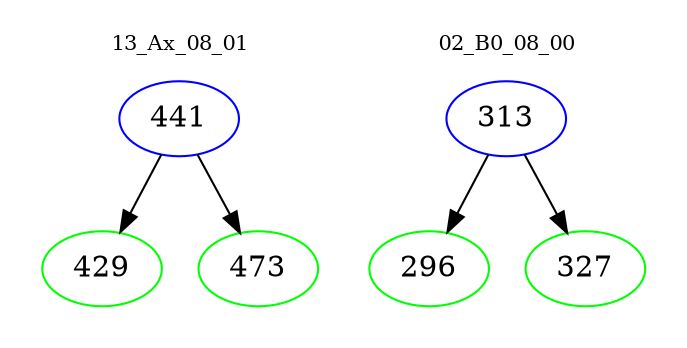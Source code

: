 digraph{
subgraph cluster_0 {
color = white
label = "13_Ax_08_01";
fontsize=10;
T0_441 [label="441", color="blue"]
T0_441 -> T0_429 [color="black"]
T0_429 [label="429", color="green"]
T0_441 -> T0_473 [color="black"]
T0_473 [label="473", color="green"]
}
subgraph cluster_1 {
color = white
label = "02_B0_08_00";
fontsize=10;
T1_313 [label="313", color="blue"]
T1_313 -> T1_296 [color="black"]
T1_296 [label="296", color="green"]
T1_313 -> T1_327 [color="black"]
T1_327 [label="327", color="green"]
}
}
